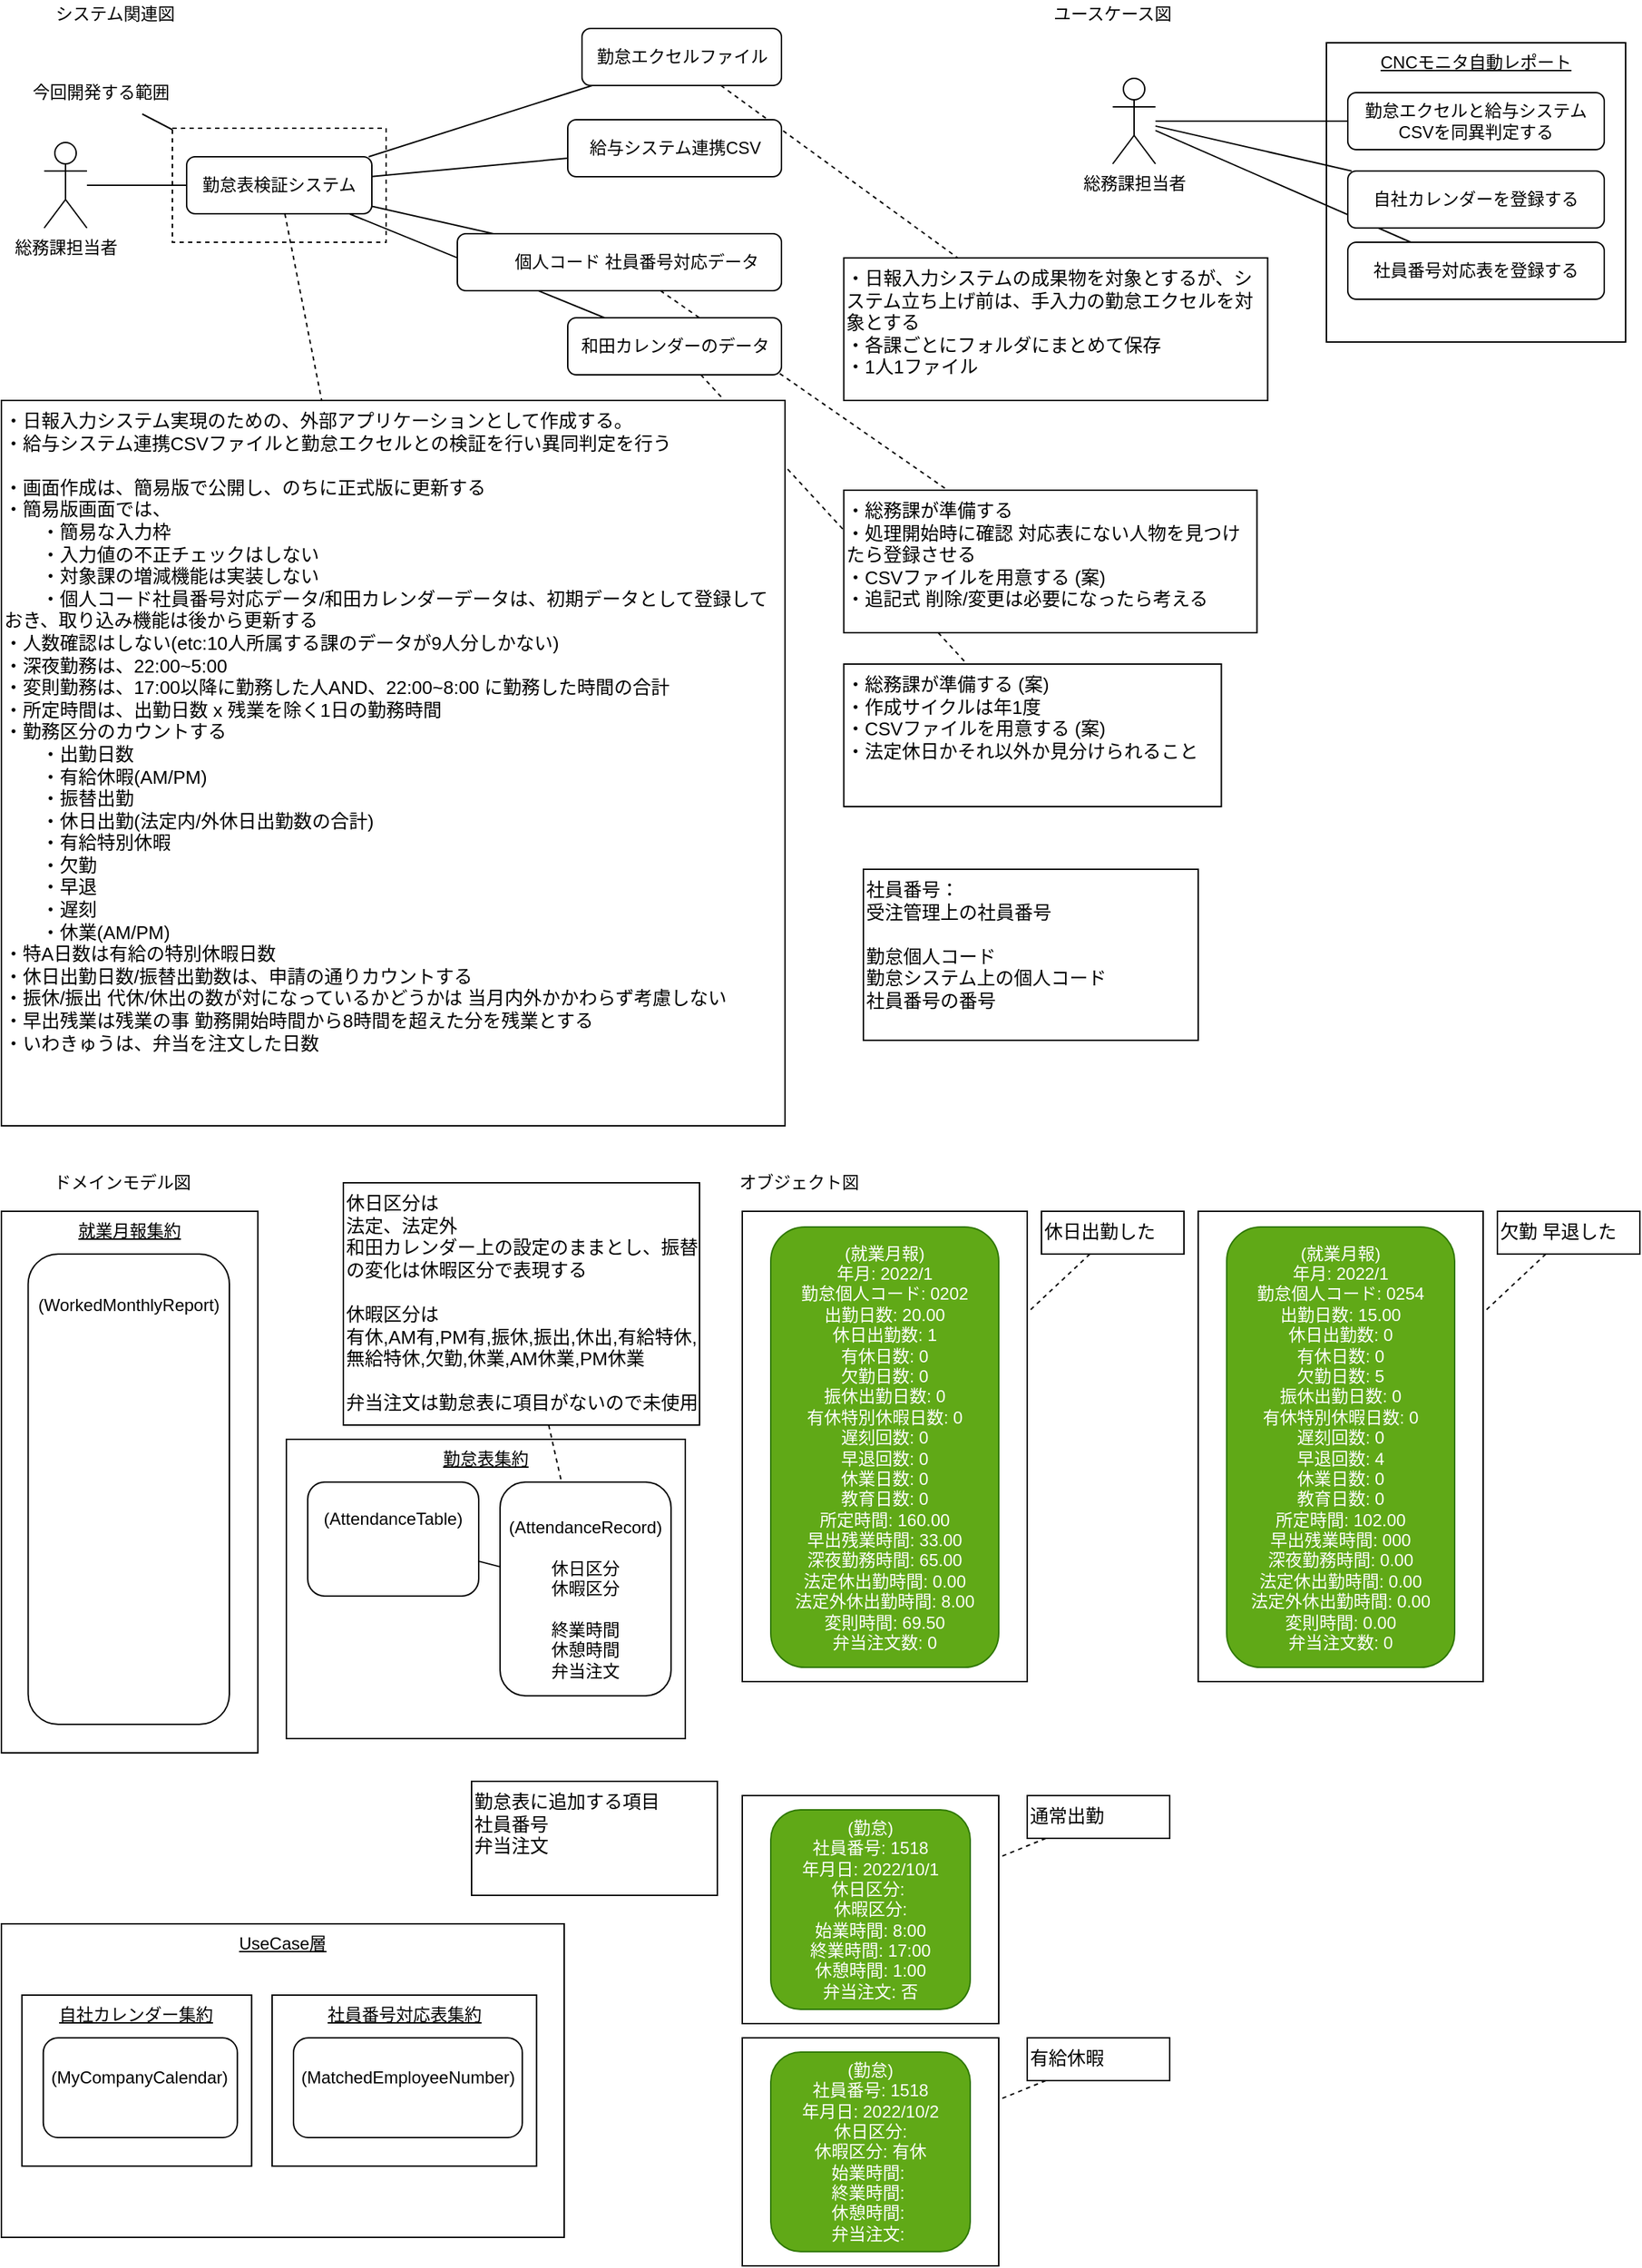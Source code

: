 <mxfile>
    <diagram id="RzdB1_ECVK01WcsdOi-J" name="sodo">
        <mxGraphModel dx="1374" dy="790" grid="1" gridSize="10" guides="1" tooltips="1" connect="1" arrows="1" fold="1" page="1" pageScale="1" pageWidth="1169" pageHeight="827" background="none" math="0" shadow="0">
            <root>
                <mxCell id="0"/>
                <mxCell id="1" parent="0"/>
                <mxCell id="550" value="&lt;u&gt;UseCase層&lt;/u&gt;" style="rounded=0;whiteSpace=wrap;html=1;verticalAlign=top;" parent="1" vertex="1">
                    <mxGeometry x="10" y="1370" width="395" height="220" as="geometry"/>
                </mxCell>
                <mxCell id="539" value="&lt;u&gt;勤怠表集約&lt;/u&gt;" style="rounded=0;whiteSpace=wrap;html=1;verticalAlign=top;" parent="1" vertex="1">
                    <mxGeometry x="210" y="1030" width="280" height="210" as="geometry"/>
                </mxCell>
                <mxCell id="534" value="" style="rounded=0;whiteSpace=wrap;html=1;fontSize=16;" parent="1" vertex="1">
                    <mxGeometry x="530" y="1450" width="180" height="160" as="geometry"/>
                </mxCell>
                <mxCell id="530" value="" style="rounded=0;whiteSpace=wrap;html=1;fontSize=16;" parent="1" vertex="1">
                    <mxGeometry x="530" y="1280" width="180" height="160" as="geometry"/>
                </mxCell>
                <mxCell id="IUCaD1viUXP5vsJWslPz-526" value="" style="rounded=0;whiteSpace=wrap;html=1;fontSize=16;" parent="1" vertex="1">
                    <mxGeometry x="530" y="870" width="200" height="330" as="geometry"/>
                </mxCell>
                <mxCell id="363" value="&lt;u&gt;就業月報集約&lt;/u&gt;" style="rounded=0;whiteSpace=wrap;html=1;verticalAlign=top;" parent="1" vertex="1">
                    <mxGeometry x="10" y="870" width="180" height="380" as="geometry"/>
                </mxCell>
                <mxCell id="240" value="&lt;u&gt;CNCモニタ自動レポート&lt;/u&gt;" style="rounded=0;whiteSpace=wrap;html=1;verticalAlign=top;" parent="1" vertex="1">
                    <mxGeometry x="940" y="50" width="210" height="210" as="geometry"/>
                </mxCell>
                <mxCell id="164" style="edgeStyle=none;html=1;fontColor=#FF0000;endArrow=none;endFill=0;dashed=1;startArrow=none;" parent="1" source="5" target="158" edge="1">
                    <mxGeometry relative="1" as="geometry"/>
                </mxCell>
                <mxCell id="459" style="edgeStyle=none;html=1;endArrow=none;endFill=0;" parent="1" source="5" target="451" edge="1">
                    <mxGeometry relative="1" as="geometry"/>
                </mxCell>
                <mxCell id="121" value="" style="rounded=0;whiteSpace=wrap;html=1;fillColor=none;dashed=1;" parent="1" vertex="1">
                    <mxGeometry x="130" y="110" width="150" height="80" as="geometry"/>
                </mxCell>
                <mxCell id="2" value="システム関連図" style="text;html=1;strokeColor=none;fillColor=none;align=center;verticalAlign=middle;whiteSpace=wrap;rounded=0;" parent="1" vertex="1">
                    <mxGeometry x="40" y="20" width="100" height="20" as="geometry"/>
                </mxCell>
                <mxCell id="248" style="edgeStyle=none;html=1;endArrow=none;endFill=0;" parent="1" source="5" target="249" edge="1">
                    <mxGeometry relative="1" as="geometry">
                        <mxPoint x="115" y="150" as="targetPoint"/>
                    </mxGeometry>
                </mxCell>
                <mxCell id="254" style="edgeStyle=none;html=1;fontColor=#009900;endArrow=none;endFill=0;" parent="1" source="5" target="253" edge="1">
                    <mxGeometry relative="1" as="geometry"/>
                </mxCell>
                <mxCell id="518" style="edgeStyle=none;html=1;endArrow=none;endFill=0;" parent="1" source="5" target="517" edge="1">
                    <mxGeometry relative="1" as="geometry"/>
                </mxCell>
                <mxCell id="524" style="edgeStyle=none;html=1;fontSize=13;fontColor=#FF0000;endArrow=none;endFill=0;" parent="1" source="5" target="523" edge="1">
                    <mxGeometry relative="1" as="geometry"/>
                </mxCell>
                <mxCell id="5" value="勤怠表検証システム" style="rounded=1;whiteSpace=wrap;html=1;" parent="1" vertex="1">
                    <mxGeometry x="140" y="130" width="130" height="40" as="geometry"/>
                </mxCell>
                <mxCell id="21" value="ユースケース図" style="text;html=1;strokeColor=none;fillColor=none;align=center;verticalAlign=middle;whiteSpace=wrap;rounded=0;" parent="1" vertex="1">
                    <mxGeometry x="740" y="20" width="100" height="20" as="geometry"/>
                </mxCell>
                <mxCell id="33" value="ドメインモデル図" style="text;html=1;strokeColor=none;fillColor=none;align=center;verticalAlign=middle;whiteSpace=wrap;rounded=0;" parent="1" vertex="1">
                    <mxGeometry x="40" y="840" width="110" height="20" as="geometry"/>
                </mxCell>
                <mxCell id="123" style="edgeStyle=none;html=1;endArrow=none;endFill=0;" parent="1" source="122" target="121" edge="1">
                    <mxGeometry relative="1" as="geometry"/>
                </mxCell>
                <mxCell id="122" value="今回開発する範囲" style="text;html=1;strokeColor=none;fillColor=none;align=center;verticalAlign=middle;whiteSpace=wrap;rounded=0;" parent="1" vertex="1">
                    <mxGeometry x="10" y="70" width="140" height="30" as="geometry"/>
                </mxCell>
                <mxCell id="260" style="edgeStyle=none;html=1;fontColor=#009900;endArrow=none;endFill=0;" parent="1" source="238" target="259" edge="1">
                    <mxGeometry relative="1" as="geometry"/>
                </mxCell>
                <mxCell id="546" style="edgeStyle=none;html=1;endArrow=none;endFill=0;" parent="1" source="238" target="544" edge="1">
                    <mxGeometry relative="1" as="geometry"/>
                </mxCell>
                <mxCell id="547" style="edgeStyle=none;html=1;endArrow=none;endFill=0;" parent="1" source="238" target="545" edge="1">
                    <mxGeometry relative="1" as="geometry"/>
                </mxCell>
                <mxCell id="238" value="総務課担当者&lt;br&gt;" style="shape=umlActor;verticalLabelPosition=bottom;verticalAlign=top;html=1;outlineConnect=0;" parent="1" vertex="1">
                    <mxGeometry x="790" y="75" width="30" height="60" as="geometry"/>
                </mxCell>
                <mxCell id="249" value="総務課担当者" style="shape=umlActor;verticalLabelPosition=bottom;verticalAlign=top;html=1;outlineConnect=0;" parent="1" vertex="1">
                    <mxGeometry x="40" y="120" width="30" height="60" as="geometry"/>
                </mxCell>
                <mxCell id="520" style="edgeStyle=none;html=1;fontSize=12;endArrow=none;endFill=0;dashed=1;" parent="1" source="253" target="519" edge="1">
                    <mxGeometry relative="1" as="geometry"/>
                </mxCell>
                <mxCell id="259" value="勤怠エクセルと給与システムCSVを同異判定する" style="rounded=1;whiteSpace=wrap;html=1;" parent="1" vertex="1">
                    <mxGeometry x="955" y="85" width="180" height="40" as="geometry"/>
                </mxCell>
                <mxCell id="372" value="オブジェクト図" style="text;html=1;strokeColor=none;fillColor=none;align=center;verticalAlign=middle;whiteSpace=wrap;rounded=0;" parent="1" vertex="1">
                    <mxGeometry x="520" y="840" width="100" height="20" as="geometry"/>
                </mxCell>
                <mxCell id="522" style="edgeStyle=none;html=1;dashed=1;fontSize=12;endArrow=none;endFill=0;" parent="1" source="451" target="521" edge="1">
                    <mxGeometry relative="1" as="geometry"/>
                </mxCell>
                <mxCell id="451" value="勤怠エクセルファイル" style="rounded=1;whiteSpace=wrap;html=1;" parent="1" vertex="1">
                    <mxGeometry x="417.5" y="40" width="140" height="40" as="geometry"/>
                </mxCell>
                <mxCell id="465" value="(就業月報)&lt;br&gt;年月: 2022/1&lt;br&gt;勤怠個人コード: 0202&lt;br&gt;出勤日数: 20.00&lt;br&gt;休日出勤数: 1&lt;br&gt;有休日数: 0&lt;br&gt;欠勤日数: 0&lt;br&gt;振休出勤日数: 0&lt;br&gt;有休特別休暇日数: 0&lt;br&gt;遅刻回数: 0&lt;br&gt;早退回数: 0&lt;br&gt;休業日数: 0&lt;br&gt;教育日数: 0&lt;br&gt;所定時間: 160.00&lt;br&gt;早出残業時間: 33.00&lt;br&gt;深夜勤務時間: 65.00&lt;br&gt;法定休出勤時間: 0.00&lt;br&gt;法定外休出勤時間: 8.00&lt;br&gt;変則時間: 69.50&lt;br&gt;弁当注文数: 0" style="rounded=1;whiteSpace=wrap;html=1;verticalAlign=middle;align=center;fillColor=#60a917;strokeColor=#2D7600;fontColor=#ffffff;" parent="1" vertex="1">
                    <mxGeometry x="550" y="881" width="160" height="309" as="geometry"/>
                </mxCell>
                <mxCell id="513" value="&lt;span style=&quot;color: rgb(255 , 255 , 255)&quot;&gt;&lt;u&gt;就業月報&lt;/u&gt;&lt;/span&gt;&lt;br&gt;(WorkedMonthlyReport&lt;span&gt;)&lt;/span&gt;&lt;br style=&quot;color: rgb(255 , 255 , 255)&quot;&gt;&lt;span style=&quot;color: rgb(255 , 255 , 255)&quot;&gt;年月&lt;/span&gt;&lt;br style=&quot;color: rgb(255 , 255 , 255)&quot;&gt;&lt;span style=&quot;color: rgb(255 , 255 , 255)&quot;&gt;勤怠個人コード&lt;/span&gt;&lt;br style=&quot;color: rgb(255 , 255 , 255)&quot;&gt;&lt;span style=&quot;color: rgb(255 , 255 , 255)&quot;&gt;出勤日数&lt;/span&gt;&lt;br style=&quot;color: rgb(255 , 255 , 255)&quot;&gt;&lt;span style=&quot;color: rgb(255 , 255 , 255)&quot;&gt;休日出勤数&lt;/span&gt;&lt;br style=&quot;color: rgb(255 , 255 , 255)&quot;&gt;&lt;span style=&quot;color: rgb(255 , 255 , 255)&quot;&gt;有休日数&lt;/span&gt;&lt;br style=&quot;color: rgb(255 , 255 , 255)&quot;&gt;&lt;span style=&quot;color: rgb(255 , 255 , 255)&quot;&gt;欠勤日数&lt;/span&gt;&lt;br style=&quot;color: rgb(255 , 255 , 255)&quot;&gt;&lt;span style=&quot;color: rgb(255 , 255 , 255)&quot;&gt;振休出勤日数&lt;/span&gt;&lt;br style=&quot;color: rgb(255 , 255 , 255)&quot;&gt;&lt;span style=&quot;color: rgb(255 , 255 , 255)&quot;&gt;有休特別休暇日数&lt;/span&gt;&lt;br style=&quot;color: rgb(255 , 255 , 255)&quot;&gt;&lt;span style=&quot;color: rgb(255 , 255 , 255)&quot;&gt;遅刻回数&lt;/span&gt;&lt;br style=&quot;color: rgb(255 , 255 , 255)&quot;&gt;&lt;span style=&quot;color: rgb(255 , 255 , 255)&quot;&gt;早退回数&lt;/span&gt;&lt;br style=&quot;color: rgb(255 , 255 , 255)&quot;&gt;&lt;span style=&quot;color: rgb(255 , 255 , 255)&quot;&gt;休業日数&lt;/span&gt;&lt;br style=&quot;color: rgb(255 , 255 , 255)&quot;&gt;&lt;span style=&quot;color: rgb(255 , 255 , 255)&quot;&gt;教育日数&lt;/span&gt;&lt;br style=&quot;color: rgb(255 , 255 , 255)&quot;&gt;&lt;span style=&quot;color: rgb(255 , 255 , 255)&quot;&gt;所定時間&lt;/span&gt;&lt;br style=&quot;color: rgb(255 , 255 , 255)&quot;&gt;&lt;span style=&quot;color: rgb(255 , 255 , 255)&quot;&gt;早出残業時間&lt;/span&gt;&lt;br style=&quot;color: rgb(255 , 255 , 255)&quot;&gt;&lt;span style=&quot;color: rgb(255 , 255 , 255)&quot;&gt;深夜勤務時間&lt;/span&gt;&lt;br style=&quot;color: rgb(255 , 255 , 255)&quot;&gt;&lt;span style=&quot;color: rgb(255 , 255 , 255)&quot;&gt;法定休出勤時間&lt;/span&gt;&lt;br style=&quot;color: rgb(255 , 255 , 255)&quot;&gt;&lt;span style=&quot;color: rgb(255 , 255 , 255)&quot;&gt;法定外休出勤時間&lt;/span&gt;&lt;br style=&quot;color: rgb(255 , 255 , 255)&quot;&gt;&lt;span style=&quot;color: rgb(255 , 255 , 255)&quot;&gt;変則時間&lt;/span&gt;&lt;br style=&quot;color: rgb(255 , 255 , 255)&quot;&gt;&lt;span style=&quot;color: rgb(255 , 255 , 255)&quot;&gt;弁当注文数&lt;/span&gt;" style="rounded=1;whiteSpace=wrap;html=1;verticalAlign=middle;align=center;" parent="1" vertex="1">
                    <mxGeometry x="28.76" y="900" width="141.24" height="330" as="geometry"/>
                </mxCell>
                <mxCell id="517" value="給与システム連携CSV" style="rounded=1;whiteSpace=wrap;html=1;" parent="1" vertex="1">
                    <mxGeometry x="407.5" y="104" width="150" height="40" as="geometry"/>
                </mxCell>
                <mxCell id="526" style="edgeStyle=none;html=1;fontSize=13;fontColor=#FF0000;endArrow=none;endFill=0;dashed=1;" parent="1" source="523" target="525" edge="1">
                    <mxGeometry relative="1" as="geometry"/>
                </mxCell>
                <mxCell id="523" value="&lt;span style=&quot;color: rgb(255 , 255 , 255)&quot;&gt;勤怠&lt;/span&gt;個人コード 社員番号対応データ" style="rounded=1;whiteSpace=wrap;html=1;" parent="1" vertex="1">
                    <mxGeometry x="330" y="184" width="227.5" height="40" as="geometry"/>
                </mxCell>
                <mxCell id="525" value="&lt;span style=&quot;font-size: 13px&quot;&gt;・総務課が準備する&lt;br&gt;&lt;/span&gt;・処理開始時に確認 対応表にない人物を見つけたら登録させる&lt;br&gt;&lt;span style=&quot;font-size: 13px&quot;&gt;・CSVファイルを用意する (案)&lt;br&gt;・追記式 削除/変更は必要になったら考える&lt;br style=&quot;font-size: 13px&quot;&gt;&lt;/span&gt;" style="rounded=0;whiteSpace=wrap;html=1;align=left;verticalAlign=top;fontSize=13;" parent="1" vertex="1">
                    <mxGeometry x="601.25" y="364" width="290" height="100" as="geometry"/>
                </mxCell>
                <mxCell id="519" value="&lt;span style=&quot;font-size: 13px&quot;&gt;・総務課が準備する&lt;/span&gt;&amp;nbsp;(案)&lt;span style=&quot;font-size: 13px&quot;&gt;&lt;br style=&quot;font-size: 13px&quot;&gt;・作成サイクルは年1度&lt;br style=&quot;font-size: 13px&quot;&gt;&lt;/span&gt;&lt;span style=&quot;font-size: 13px&quot;&gt;・CSVファイルを用意する (案)&lt;br&gt;・法定休日かそれ以外か見分けられること&lt;br style=&quot;font-size: 13px&quot;&gt;&lt;/span&gt;" style="rounded=0;whiteSpace=wrap;html=1;align=left;verticalAlign=top;fontSize=13;" parent="1" vertex="1">
                    <mxGeometry x="601.25" y="486" width="265" height="100" as="geometry"/>
                </mxCell>
                <mxCell id="253" value="和田カレンダーのデータ" style="rounded=1;whiteSpace=wrap;html=1;" parent="1" vertex="1">
                    <mxGeometry x="407.5" y="243" width="150" height="40" as="geometry"/>
                </mxCell>
                <mxCell id="158" value="&lt;span style=&quot;font-size: 13px&quot;&gt;・日報入力システム実現のための、外部アプリケーションとして作成する。&lt;br style=&quot;font-size: 13px&quot;&gt;&lt;/span&gt;&lt;span style=&quot;font-size: 13px&quot;&gt;・給与システム連携CSVファイルと勤怠エクセルとの検証を行い&lt;/span&gt;異同&lt;span style=&quot;font-size: 13px&quot;&gt;判定を行う&lt;br&gt;&lt;br&gt;・画面作成は、簡易版で公開し、のちに正式版に更新する&lt;br&gt;・簡易版画面では、&lt;br&gt;&lt;/span&gt;&lt;span&gt;&lt;/span&gt;　　・簡易な&lt;span style=&quot;font-size: 13px&quot;&gt;入力枠&lt;br&gt;&lt;span&gt;&lt;/span&gt;　　・入力値の不正チェックはしない&lt;br&gt;&lt;span&gt;&lt;/span&gt;　　・対象課の増減機能は実装しない&lt;br&gt;　　・個人コード社員番号対応データ/和田カレンダーデータは、初期データとして登録しておき、取り込み機能は後から更新する&lt;br&gt;・人数確認&lt;/span&gt;はしない&lt;span style=&quot;font-size: 13px&quot;&gt;(etc:10人所属する課のデータが9人分しかない)&lt;br&gt;・深夜勤務は、22:00~5:00&lt;br&gt;・変則勤務は、17:00以降に勤務した人AND、22:00~8:00 に勤務した時間の合計&lt;br&gt;・所定時間は、出勤日数 x 残業を除く1日の勤務時間&lt;br&gt;&lt;font&gt;・勤務区分のカウントする&lt;br&gt;　　・出勤日数&lt;br&gt;　　・有給休暇(AM/PM)&lt;br&gt;　　・振替出勤&lt;br&gt;　　・休日出勤(&lt;/font&gt;&lt;/span&gt;法定内/外休日出勤数の合計&lt;span style=&quot;font-size: 13px&quot;&gt;&lt;font&gt;)&lt;br&gt;　　・有給特別休暇&lt;br&gt;　　・欠勤&lt;br&gt;　　・早退&lt;br&gt;　　・遅刻&lt;br&gt;　　・休業&lt;/font&gt;&lt;/span&gt;(AM/PM)&lt;span style=&quot;font-size: 13px&quot;&gt;&lt;font&gt;&lt;br&gt;・特A日数は有給の特別休暇日数&lt;br&gt;・休日出勤日数/振替出勤数は、申請の通りカウントする&lt;br&gt;・振休/振出 代休/休出の数が対になっているかどうかは 当月内外かかわらず考慮しない&lt;br&gt;・早出残業は残業の事 勤務開始時間から8時間を超えた分を残業とする&lt;br&gt;・いわきゅうは、弁当を注文した日数&lt;/font&gt;&lt;br style=&quot;font-size: 13px&quot;&gt;&lt;/span&gt;" style="rounded=0;whiteSpace=wrap;html=1;align=left;verticalAlign=top;fontSize=13;fontColor=default;" parent="1" vertex="1">
                    <mxGeometry x="10" y="301" width="550" height="509" as="geometry"/>
                </mxCell>
                <mxCell id="521" value="&lt;span style=&quot;font-size: 13px;&quot;&gt;・日報入力システムの成果物を対象とするが、システム立ち上げ前は、手入力の勤怠エクセルを対象とする&lt;br style=&quot;font-size: 13px;&quot;&gt;&lt;/span&gt;・各課ごとにフォルダにまとめて保存&lt;br style=&quot;font-size: 13px;&quot;&gt;・1人1ファイル" style="rounded=0;whiteSpace=wrap;html=1;align=left;verticalAlign=top;fontSize=13;" parent="1" vertex="1">
                    <mxGeometry x="601.25" y="201" width="297.5" height="100" as="geometry"/>
                </mxCell>
                <mxCell id="IUCaD1viUXP5vsJWslPz-528" style="html=1;fontSize=16;dashed=1;endArrow=none;endFill=0;" parent="1" source="IUCaD1viUXP5vsJWslPz-527" target="IUCaD1viUXP5vsJWslPz-526" edge="1">
                    <mxGeometry relative="1" as="geometry"/>
                </mxCell>
                <mxCell id="IUCaD1viUXP5vsJWslPz-527" value="&lt;span style=&quot;font-size: 13px&quot;&gt;休日出勤した&lt;br style=&quot;font-size: 13px&quot;&gt;&lt;/span&gt;" style="rounded=0;whiteSpace=wrap;html=1;align=left;verticalAlign=top;fontSize=13;spacing=2;" parent="1" vertex="1">
                    <mxGeometry x="740" y="870" width="100" height="30" as="geometry"/>
                </mxCell>
                <mxCell id="IUCaD1viUXP5vsJWslPz-529" value="&lt;span style=&quot;font-size: 13px&quot;&gt;欠勤 早退した&lt;br style=&quot;font-size: 13px&quot;&gt;&lt;/span&gt;" style="rounded=0;whiteSpace=wrap;html=1;align=left;verticalAlign=top;fontSize=13;spacing=2;" parent="1" vertex="1">
                    <mxGeometry x="1060" y="870" width="100" height="30" as="geometry"/>
                </mxCell>
                <mxCell id="IUCaD1viUXP5vsJWslPz-530" value="" style="rounded=0;whiteSpace=wrap;html=1;fontSize=16;" parent="1" vertex="1">
                    <mxGeometry x="850" y="870" width="200" height="330" as="geometry"/>
                </mxCell>
                <mxCell id="IUCaD1viUXP5vsJWslPz-531" value="(就業月報)&lt;br&gt;年月: 2022/1&lt;br&gt;勤怠個人コード: 0254&lt;br&gt;出勤日数: 15.00&lt;br&gt;休日出勤数: 0&lt;br&gt;有休日数: 0&lt;br&gt;欠勤日数: 5&lt;br&gt;振休出勤日数: 0&lt;br&gt;有休特別休暇日数: 0&lt;br&gt;遅刻回数: 0&lt;br&gt;早退回数: 4&lt;br&gt;休業日数: 0&lt;br&gt;教育日数: 0&lt;br&gt;所定時間: 102.00&lt;br&gt;早出残業時間: 000&lt;br&gt;深夜勤務時間: 0.00&lt;br&gt;法定休出勤時間: 0.00&lt;br&gt;法定外休出勤時間: 0.00&lt;br&gt;変則時間: 0.00&lt;br&gt;弁当注文数: 0" style="rounded=1;whiteSpace=wrap;html=1;verticalAlign=middle;align=center;fillColor=#60a917;strokeColor=#2D7600;fontColor=#ffffff;" parent="1" vertex="1">
                    <mxGeometry x="870" y="881" width="160" height="309" as="geometry"/>
                </mxCell>
                <mxCell id="IUCaD1viUXP5vsJWslPz-532" style="html=1;fontSize=16;dashed=1;endArrow=none;endFill=0;" parent="1" source="IUCaD1viUXP5vsJWslPz-529" target="IUCaD1viUXP5vsJWslPz-530" edge="1">
                    <mxGeometry relative="1" as="geometry"/>
                </mxCell>
                <mxCell id="553" style="edgeStyle=none;html=1;endArrow=none;endFill=0;" edge="1" parent="1" source="527" target="551">
                    <mxGeometry relative="1" as="geometry"/>
                </mxCell>
                <mxCell id="527" value="&lt;span style=&quot;color: rgb(255 , 255 , 255)&quot;&gt;&lt;u&gt;勤怠&lt;/u&gt;&lt;/span&gt;&lt;br&gt;(AttendanceTable&lt;span&gt;)&lt;/span&gt;&lt;br style=&quot;color: rgb(255 , 255 , 255)&quot;&gt;&lt;span style=&quot;color: rgb(255 , 255 , 255)&quot;&gt;社員番号&lt;br&gt;年&lt;br&gt;月&lt;/span&gt;" style="rounded=1;whiteSpace=wrap;html=1;verticalAlign=middle;align=center;" parent="1" vertex="1">
                    <mxGeometry x="225" y="1060" width="120" height="80" as="geometry"/>
                </mxCell>
                <mxCell id="528" value="(勤怠)&lt;br&gt;社員番号: 1518&lt;br&gt;年月日: 2022/10/1&lt;br&gt;休日区分:&amp;nbsp;&lt;br&gt;休暇区分:&lt;br&gt;始業時間: 8:00&lt;br&gt;終業時間: 17:00&lt;br&gt;休憩時間: 1:00&lt;br&gt;弁当注文: 否" style="rounded=1;whiteSpace=wrap;html=1;verticalAlign=middle;align=center;fillColor=#60a917;strokeColor=#2D7600;fontColor=#ffffff;" parent="1" vertex="1">
                    <mxGeometry x="550" y="1290" width="140" height="140" as="geometry"/>
                </mxCell>
                <mxCell id="529" value="(勤怠)&lt;br&gt;社員番号: 1518&lt;br&gt;年月日: 2022/10/2&lt;br&gt;休日区分:&lt;br&gt;休暇区分: 有休&lt;br&gt;始業時間:&amp;nbsp;&lt;br&gt;終業時間:&amp;nbsp;&lt;br&gt;休憩時間:&amp;nbsp;&lt;br&gt;弁当注文:&amp;nbsp;" style="rounded=1;whiteSpace=wrap;html=1;verticalAlign=middle;align=center;fillColor=#60a917;strokeColor=#2D7600;fontColor=#ffffff;" parent="1" vertex="1">
                    <mxGeometry x="550" y="1460" width="140" height="140" as="geometry"/>
                </mxCell>
                <mxCell id="533" style="edgeStyle=none;html=1;dashed=1;endArrow=none;endFill=0;" parent="1" source="531" target="530" edge="1">
                    <mxGeometry relative="1" as="geometry"/>
                </mxCell>
                <mxCell id="531" value="&lt;span style=&quot;font-size: 13px&quot;&gt;通常出勤&lt;br style=&quot;font-size: 13px&quot;&gt;&lt;/span&gt;" style="rounded=0;whiteSpace=wrap;html=1;align=left;verticalAlign=top;fontSize=13;spacing=2;" parent="1" vertex="1">
                    <mxGeometry x="730" y="1280" width="100" height="30" as="geometry"/>
                </mxCell>
                <mxCell id="535" style="edgeStyle=none;html=1;dashed=1;endArrow=none;endFill=0;" parent="1" source="536" target="534" edge="1">
                    <mxGeometry relative="1" as="geometry"/>
                </mxCell>
                <mxCell id="536" value="&lt;span style=&quot;font-size: 13px&quot;&gt;有給休暇&lt;br style=&quot;font-size: 13px&quot;&gt;&lt;/span&gt;" style="rounded=0;whiteSpace=wrap;html=1;align=left;verticalAlign=top;fontSize=13;spacing=2;" parent="1" vertex="1">
                    <mxGeometry x="730" y="1450" width="100" height="30" as="geometry"/>
                </mxCell>
                <mxCell id="538" style="edgeStyle=none;html=1;dashed=1;endArrow=none;endFill=0;" parent="1" source="537" target="551" edge="1">
                    <mxGeometry relative="1" as="geometry"/>
                </mxCell>
                <mxCell id="537" value="休日区分は&lt;br&gt;法定、法定外&lt;br&gt;和田カレンダー上の設定のままとし、振替の変化は休暇区分で表現する&lt;br&gt;&lt;br&gt;休暇区分は&lt;br&gt;有休,AM有,PM有,振休,振出,休出,有給特休,無給特休,欠勤,休業,AM休業,PM休業&lt;br&gt;&lt;br&gt;弁当注文は勤怠表に項目がないので未使用" style="rounded=0;whiteSpace=wrap;html=1;align=left;verticalAlign=top;fontSize=13;spacing=2;" parent="1" vertex="1">
                    <mxGeometry x="250" y="850" width="250" height="170" as="geometry"/>
                </mxCell>
                <mxCell id="540" value="勤怠表に追加する項目&lt;br&gt;社員番号&lt;br&gt;弁当注文" style="rounded=0;whiteSpace=wrap;html=1;align=left;verticalAlign=top;fontSize=13;spacing=2;" parent="1" vertex="1">
                    <mxGeometry x="340" y="1270" width="172.5" height="80" as="geometry"/>
                </mxCell>
                <mxCell id="541" value="社員番号：&lt;br&gt;受注管理上の社員番号&lt;br&gt;&lt;br&gt;勤怠個人コード&lt;br&gt;勤怠システム上の個人コード&lt;br&gt;社員番号の番号" style="rounded=0;whiteSpace=wrap;html=1;align=left;verticalAlign=top;fontSize=13;spacing=2;" parent="1" vertex="1">
                    <mxGeometry x="615" y="630" width="235" height="120" as="geometry"/>
                </mxCell>
                <mxCell id="542" value="&lt;u&gt;自社カレンダー集約&lt;/u&gt;" style="rounded=0;whiteSpace=wrap;html=1;verticalAlign=top;" parent="1" vertex="1">
                    <mxGeometry x="24.38" y="1420" width="161.24" height="120" as="geometry"/>
                </mxCell>
                <mxCell id="543" value="&lt;font color=&quot;#ffffff&quot;&gt;&lt;u&gt;自社カレンダー&lt;/u&gt;&lt;/font&gt;&lt;br&gt;(MyCompanyCalendar&lt;span&gt;)&lt;/span&gt;&lt;br style=&quot;color: rgb(255 , 255 , 255)&quot;&gt;&lt;span style=&quot;color: rgb(255 , 255 , 255)&quot;&gt;日付&lt;br&gt;法定休日&lt;br&gt;&lt;/span&gt;" style="rounded=1;whiteSpace=wrap;html=1;verticalAlign=middle;align=center;" parent="1" vertex="1">
                    <mxGeometry x="39.38" y="1450" width="136.24" height="70" as="geometry"/>
                </mxCell>
                <mxCell id="544" value="自社カレンダーを登録する" style="rounded=1;whiteSpace=wrap;html=1;" parent="1" vertex="1">
                    <mxGeometry x="955" y="140" width="180" height="40" as="geometry"/>
                </mxCell>
                <mxCell id="545" value="社員番号対応表を登録する" style="rounded=1;whiteSpace=wrap;html=1;" parent="1" vertex="1">
                    <mxGeometry x="955" y="190" width="180" height="40" as="geometry"/>
                </mxCell>
                <mxCell id="548" value="&lt;u&gt;社員番号対応表集約&lt;/u&gt;" style="rounded=0;whiteSpace=wrap;html=1;verticalAlign=top;" parent="1" vertex="1">
                    <mxGeometry x="200" y="1420" width="185.62" height="120" as="geometry"/>
                </mxCell>
                <mxCell id="549" value="&lt;font color=&quot;#ffffff&quot;&gt;&lt;u&gt;社員番号対応表&lt;/u&gt;&lt;/font&gt;&lt;br&gt;(MatchedEmployeeNumber&lt;span&gt;)&lt;/span&gt;&lt;br style=&quot;color: rgb(255 , 255 , 255)&quot;&gt;&lt;span style=&quot;color: rgb(255 , 255 , 255)&quot;&gt;社員番号&lt;br&gt;勤怠個人コード&lt;br&gt;&lt;/span&gt;" style="rounded=1;whiteSpace=wrap;html=1;verticalAlign=middle;align=center;" parent="1" vertex="1">
                    <mxGeometry x="215" y="1450" width="160.62" height="70" as="geometry"/>
                </mxCell>
                <mxCell id="551" value="&lt;span style=&quot;color: rgb(255 , 255 , 255)&quot;&gt;&lt;u&gt;勤怠&lt;/u&gt;&lt;/span&gt;&lt;br&gt;(AttendanceRecord&lt;span&gt;)&lt;/span&gt;&lt;br style=&quot;color: rgb(255 , 255 , 255)&quot;&gt;&lt;span style=&quot;color: rgb(255 , 255 , 255)&quot;&gt;日付&lt;br&gt;&lt;/span&gt;休日区分&lt;br&gt;休暇区分&lt;br style=&quot;color: rgb(255 , 255 , 255)&quot;&gt;&lt;font color=&quot;#ffffff&quot;&gt;始業時間&lt;br&gt;&lt;/font&gt;終業時間&lt;br&gt;休憩時間&lt;br&gt;弁当注文" style="rounded=1;whiteSpace=wrap;html=1;verticalAlign=middle;align=center;" vertex="1" parent="1">
                    <mxGeometry x="360" y="1060" width="120" height="150" as="geometry"/>
                </mxCell>
            </root>
        </mxGraphModel>
    </diagram>
    <diagram id="GC2mZp-eliTmwVE0-EQn" name="タイミング図">
        <mxGraphModel dx="1374" dy="544" grid="1" gridSize="10" guides="1" tooltips="1" connect="1" arrows="1" fold="1" page="1" pageScale="1" pageWidth="1169" pageHeight="827" math="0" shadow="0">
            <root>
                <mxCell id="uFFxeDsAcsZEt6mVLsAy-0"/>
                <mxCell id="uFFxeDsAcsZEt6mVLsAy-1" parent="uFFxeDsAcsZEt6mVLsAy-0"/>
                <mxCell id="cWa9Pjb9JkdC5c4ndMY4-25" style="edgeStyle=orthogonalEdgeStyle;html=1;fontSize=16;fontColor=default;endArrow=classic;endFill=1;" parent="uFFxeDsAcsZEt6mVLsAy-1" source="cWa9Pjb9JkdC5c4ndMY4-1" target="cWa9Pjb9JkdC5c4ndMY4-4" edge="1">
                    <mxGeometry relative="1" as="geometry"/>
                </mxCell>
                <mxCell id="cWa9Pjb9JkdC5c4ndMY4-1" value="勤怠エクセル作成" style="shape=note2;boundedLbl=1;whiteSpace=wrap;html=1;size=25;verticalAlign=top;align=center;fontSize=16;fontColor=default;" parent="uFFxeDsAcsZEt6mVLsAy-1" vertex="1">
                    <mxGeometry x="270" y="40" width="90" height="110" as="geometry"/>
                </mxCell>
                <mxCell id="cWa9Pjb9JkdC5c4ndMY4-2" value="社員" style="text;html=1;strokeColor=none;fillColor=none;align=center;verticalAlign=middle;whiteSpace=wrap;rounded=0;fontSize=16;fontColor=default;" parent="uFFxeDsAcsZEt6mVLsAy-1" vertex="1">
                    <mxGeometry x="30" y="80" width="160" height="30" as="geometry"/>
                </mxCell>
                <mxCell id="cWa9Pjb9JkdC5c4ndMY4-3" value="今回のソフト" style="text;html=1;strokeColor=none;fillColor=none;align=center;verticalAlign=middle;whiteSpace=wrap;rounded=0;fontSize=16;fontColor=default;" parent="uFFxeDsAcsZEt6mVLsAy-1" vertex="1">
                    <mxGeometry x="40" y="280" width="160" height="30" as="geometry"/>
                </mxCell>
                <mxCell id="cWa9Pjb9JkdC5c4ndMY4-26" style="edgeStyle=orthogonalEdgeStyle;html=1;fontSize=16;fontColor=default;endArrow=classic;endFill=1;entryX=0.5;entryY=0;entryDx=0;entryDy=0;" parent="uFFxeDsAcsZEt6mVLsAy-1" source="cWa9Pjb9JkdC5c4ndMY4-4" target="cWa9Pjb9JkdC5c4ndMY4-29" edge="1">
                    <mxGeometry relative="1" as="geometry">
                        <mxPoint x="740" y="500" as="targetPoint"/>
                    </mxGeometry>
                </mxCell>
                <mxCell id="cWa9Pjb9JkdC5c4ndMY4-32" value="一致した場合" style="edgeLabel;html=1;align=center;verticalAlign=middle;resizable=0;points=[];fontSize=16;fontColor=default;" parent="cWa9Pjb9JkdC5c4ndMY4-26" vertex="1" connectable="0">
                    <mxGeometry x="-0.47" relative="1" as="geometry">
                        <mxPoint x="-1" as="offset"/>
                    </mxGeometry>
                </mxCell>
                <mxCell id="xza8FR8Zr-br7byPEPtf-0" style="edgeStyle=orthogonalEdgeStyle;html=1;entryX=0;entryY=0.5;entryDx=0;entryDy=0;entryPerimeter=0;" parent="uFFxeDsAcsZEt6mVLsAy-1" source="cWa9Pjb9JkdC5c4ndMY4-4" target="cWa9Pjb9JkdC5c4ndMY4-6" edge="1">
                    <mxGeometry relative="1" as="geometry">
                        <Array as="points">
                            <mxPoint x="310" y="290"/>
                            <mxPoint x="310" y="525"/>
                        </Array>
                    </mxGeometry>
                </mxCell>
                <mxCell id="xza8FR8Zr-br7byPEPtf-1" value="一致しなかった場合" style="edgeLabel;html=1;align=center;verticalAlign=middle;resizable=0;points=[];fontSize=16;" parent="xza8FR8Zr-br7byPEPtf-0" vertex="1" connectable="0">
                    <mxGeometry x="-0.789" relative="1" as="geometry">
                        <mxPoint x="-43" as="offset"/>
                    </mxGeometry>
                </mxCell>
                <mxCell id="xza8FR8Zr-br7byPEPtf-2" value="タイムレコーダーかCSVを直す" style="edgeLabel;html=1;align=center;verticalAlign=middle;resizable=0;points=[];fontSize=16;" parent="xza8FR8Zr-br7byPEPtf-0" vertex="1" connectable="0">
                    <mxGeometry x="0.115" relative="1" as="geometry">
                        <mxPoint x="160" y="-44" as="offset"/>
                    </mxGeometry>
                </mxCell>
                <mxCell id="cWa9Pjb9JkdC5c4ndMY4-4" value="比較" style="rounded=1;whiteSpace=wrap;html=1;fontSize=16;fontColor=default;" parent="uFFxeDsAcsZEt6mVLsAy-1" vertex="1">
                    <mxGeometry x="590" y="260" width="120" height="60" as="geometry"/>
                </mxCell>
                <mxCell id="cWa9Pjb9JkdC5c4ndMY4-5" value="タイムレコーダーのアプリケーション" style="text;html=1;strokeColor=none;fillColor=none;align=center;verticalAlign=middle;whiteSpace=wrap;rounded=0;fontSize=16;fontColor=default;" parent="uFFxeDsAcsZEt6mVLsAy-1" vertex="1">
                    <mxGeometry x="40" y="490" width="160" height="70" as="geometry"/>
                </mxCell>
                <mxCell id="cWa9Pjb9JkdC5c4ndMY4-30" style="edgeStyle=orthogonalEdgeStyle;html=1;entryX=0;entryY=0.5;entryDx=0;entryDy=0;fontSize=16;fontColor=default;endArrow=classic;endFill=1;exitX=0;exitY=0;exitDx=90;exitDy=67.5;exitPerimeter=0;" parent="uFFxeDsAcsZEt6mVLsAy-1" source="cWa9Pjb9JkdC5c4ndMY4-6" target="cWa9Pjb9JkdC5c4ndMY4-29" edge="1">
                    <mxGeometry relative="1" as="geometry"/>
                </mxCell>
                <mxCell id="cWa9Pjb9JkdC5c4ndMY4-6" value="CSV作成" style="shape=note2;boundedLbl=1;whiteSpace=wrap;html=1;size=25;verticalAlign=top;align=center;fontSize=16;fontColor=default;" parent="uFFxeDsAcsZEt6mVLsAy-1" vertex="1">
                    <mxGeometry x="430" y="470" width="90" height="110" as="geometry"/>
                </mxCell>
                <mxCell id="cWa9Pjb9JkdC5c4ndMY4-9" value="給与のシステム" style="text;html=1;strokeColor=none;fillColor=none;align=center;verticalAlign=middle;whiteSpace=wrap;rounded=0;fontSize=16;fontColor=default;" parent="uFFxeDsAcsZEt6mVLsAy-1" vertex="1">
                    <mxGeometry x="40" y="710" width="160" height="70" as="geometry"/>
                </mxCell>
                <mxCell id="cWa9Pjb9JkdC5c4ndMY4-10" value="取込" style="rounded=1;whiteSpace=wrap;html=1;fontSize=16;fontColor=default;" parent="uFFxeDsAcsZEt6mVLsAy-1" vertex="1">
                    <mxGeometry x="810" y="715" width="120" height="60" as="geometry"/>
                </mxCell>
                <mxCell id="cWa9Pjb9JkdC5c4ndMY4-12" value="" style="endArrow=none;html=1;fontSize=16;fontColor=default;" parent="uFFxeDsAcsZEt6mVLsAy-1" edge="1">
                    <mxGeometry width="50" height="50" relative="1" as="geometry">
                        <mxPoint x="20" y="210" as="sourcePoint"/>
                        <mxPoint x="1140" y="210" as="targetPoint"/>
                    </mxGeometry>
                </mxCell>
                <mxCell id="cWa9Pjb9JkdC5c4ndMY4-13" value="" style="endArrow=none;html=1;fontSize=16;fontColor=default;" parent="uFFxeDsAcsZEt6mVLsAy-1" edge="1">
                    <mxGeometry width="50" height="50" relative="1" as="geometry">
                        <mxPoint x="20" y="400" as="sourcePoint"/>
                        <mxPoint x="1140" y="400" as="targetPoint"/>
                    </mxGeometry>
                </mxCell>
                <mxCell id="cWa9Pjb9JkdC5c4ndMY4-14" value="" style="endArrow=none;html=1;fontSize=16;fontColor=default;" parent="uFFxeDsAcsZEt6mVLsAy-1" edge="1">
                    <mxGeometry width="50" height="50" relative="1" as="geometry">
                        <mxPoint x="20" y="650" as="sourcePoint"/>
                        <mxPoint x="1140" y="650" as="targetPoint"/>
                    </mxGeometry>
                </mxCell>
                <mxCell id="cWa9Pjb9JkdC5c4ndMY4-17" value="" style="endArrow=none;dashed=1;html=1;dashPattern=1 3;strokeWidth=2;fontSize=16;fontColor=default;" parent="uFFxeDsAcsZEt6mVLsAy-1" edge="1">
                    <mxGeometry width="50" height="50" relative="1" as="geometry">
                        <mxPoint x="220" y="810" as="sourcePoint"/>
                        <mxPoint x="220" y="10.0" as="targetPoint"/>
                    </mxGeometry>
                </mxCell>
                <mxCell id="cWa9Pjb9JkdC5c4ndMY4-18" value="" style="endArrow=none;dashed=1;html=1;dashPattern=1 3;strokeWidth=2;fontSize=16;fontColor=default;" parent="uFFxeDsAcsZEt6mVLsAy-1" edge="1">
                    <mxGeometry width="50" height="50" relative="1" as="geometry">
                        <mxPoint x="390" y="810" as="sourcePoint"/>
                        <mxPoint x="390" y="10.0" as="targetPoint"/>
                    </mxGeometry>
                </mxCell>
                <mxCell id="cWa9Pjb9JkdC5c4ndMY4-19" value="" style="endArrow=none;dashed=1;html=1;dashPattern=1 3;strokeWidth=2;fontSize=16;fontColor=default;" parent="uFFxeDsAcsZEt6mVLsAy-1" edge="1">
                    <mxGeometry width="50" height="50" relative="1" as="geometry">
                        <mxPoint x="560" y="810" as="sourcePoint"/>
                        <mxPoint x="560" y="10.0" as="targetPoint"/>
                    </mxGeometry>
                </mxCell>
                <mxCell id="cWa9Pjb9JkdC5c4ndMY4-7" style="edgeStyle=orthogonalEdgeStyle;html=1;fontSize=16;fontColor=default;endArrow=classic;endFill=1;" parent="uFFxeDsAcsZEt6mVLsAy-1" source="cWa9Pjb9JkdC5c4ndMY4-6" target="cWa9Pjb9JkdC5c4ndMY4-4" edge="1">
                    <mxGeometry relative="1" as="geometry"/>
                </mxCell>
                <mxCell id="cWa9Pjb9JkdC5c4ndMY4-28" value="" style="endArrow=none;dashed=1;html=1;dashPattern=1 3;strokeWidth=2;fontSize=16;fontColor=default;" parent="uFFxeDsAcsZEt6mVLsAy-1" edge="1">
                    <mxGeometry width="50" height="50" relative="1" as="geometry">
                        <mxPoint x="750" y="800" as="sourcePoint"/>
                        <mxPoint x="750" y="1.137e-13" as="targetPoint"/>
                    </mxGeometry>
                </mxCell>
                <mxCell id="cWa9Pjb9JkdC5c4ndMY4-31" style="edgeStyle=orthogonalEdgeStyle;html=1;fontSize=16;fontColor=default;endArrow=classic;endFill=1;" parent="uFFxeDsAcsZEt6mVLsAy-1" source="cWa9Pjb9JkdC5c4ndMY4-29" target="cWa9Pjb9JkdC5c4ndMY4-10" edge="1">
                    <mxGeometry relative="1" as="geometry"/>
                </mxCell>
                <mxCell id="cWa9Pjb9JkdC5c4ndMY4-29" value="" style="rhombus;whiteSpace=wrap;html=1;fontSize=16;fontColor=default;" parent="uFFxeDsAcsZEt6mVLsAy-1" vertex="1">
                    <mxGeometry x="830" y="520" width="80" height="80" as="geometry"/>
                </mxCell>
                <mxCell id="cWa9Pjb9JkdC5c4ndMY4-33" value="2022/11/16時点のフロー" style="text;html=1;strokeColor=none;fillColor=none;align=center;verticalAlign=middle;whiteSpace=wrap;rounded=0;fontSize=16;fontColor=default;" parent="uFFxeDsAcsZEt6mVLsAy-1" vertex="1">
                    <mxGeometry x="860" y="20" width="250" height="30" as="geometry"/>
                </mxCell>
            </root>
        </mxGraphModel>
    </diagram>
</mxfile>
